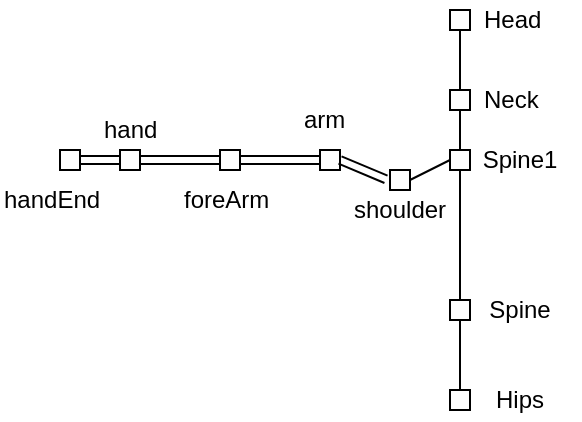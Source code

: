 <mxfile version="10.8.4" type="device"><diagram id="BxY3KXxlt8IKDC33JZYw" name="Page-1"><mxGraphModel dx="634" dy="386" grid="1" gridSize="10" guides="1" tooltips="1" connect="1" arrows="1" fold="1" page="1" pageScale="1" pageWidth="850" pageHeight="1100" math="0" shadow="0"><root><mxCell id="0"/><mxCell id="1" parent="0"/><mxCell id="p08zSEWNZpeI_E5zBX8x-6" value="" style="whiteSpace=wrap;html=1;aspect=fixed;" vertex="1" parent="1"><mxGeometry x="275" y="350" width="10" height="10" as="geometry"/></mxCell><mxCell id="p08zSEWNZpeI_E5zBX8x-7" value="" style="whiteSpace=wrap;html=1;aspect=fixed;" vertex="1" parent="1"><mxGeometry x="275" y="305" width="10" height="10" as="geometry"/></mxCell><mxCell id="p08zSEWNZpeI_E5zBX8x-8" value="" style="whiteSpace=wrap;html=1;aspect=fixed;" vertex="1" parent="1"><mxGeometry x="275" y="230" width="10" height="10" as="geometry"/></mxCell><mxCell id="p08zSEWNZpeI_E5zBX8x-9" value="" style="endArrow=none;html=1;" edge="1" parent="1" source="p08zSEWNZpeI_E5zBX8x-10"><mxGeometry width="50" height="50" relative="1" as="geometry"><mxPoint x="280" y="230" as="sourcePoint"/><mxPoint x="280" y="190" as="targetPoint"/></mxGeometry></mxCell><mxCell id="p08zSEWNZpeI_E5zBX8x-11" value="" style="whiteSpace=wrap;html=1;aspect=fixed;" vertex="1" parent="1"><mxGeometry x="245" y="240" width="10" height="10" as="geometry"/></mxCell><mxCell id="p08zSEWNZpeI_E5zBX8x-13" value="" style="whiteSpace=wrap;html=1;aspect=fixed;" vertex="1" parent="1"><mxGeometry x="210" y="230" width="10" height="10" as="geometry"/></mxCell><mxCell id="p08zSEWNZpeI_E5zBX8x-16" value="" style="endArrow=none;html=1;exitX=0.5;exitY=0;exitDx=0;exitDy=0;entryX=0.5;entryY=1;entryDx=0;entryDy=0;" edge="1" parent="1" source="p08zSEWNZpeI_E5zBX8x-7" target="p08zSEWNZpeI_E5zBX8x-8"><mxGeometry width="50" height="50" relative="1" as="geometry"><mxPoint x="279.5" y="290" as="sourcePoint"/><mxPoint x="279.5" y="250" as="targetPoint"/></mxGeometry></mxCell><mxCell id="p08zSEWNZpeI_E5zBX8x-17" value="" style="endArrow=none;html=1;exitX=0.5;exitY=0;exitDx=0;exitDy=0;entryX=0.5;entryY=1;entryDx=0;entryDy=0;" edge="1" parent="1" source="p08zSEWNZpeI_E5zBX8x-6" target="p08zSEWNZpeI_E5zBX8x-7"><mxGeometry width="50" height="50" relative="1" as="geometry"><mxPoint x="290" y="320" as="sourcePoint"/><mxPoint x="289.5" y="260" as="targetPoint"/></mxGeometry></mxCell><mxCell id="p08zSEWNZpeI_E5zBX8x-10" value="" style="whiteSpace=wrap;html=1;aspect=fixed;" vertex="1" parent="1"><mxGeometry x="275" y="200" width="10" height="10" as="geometry"/></mxCell><mxCell id="p08zSEWNZpeI_E5zBX8x-18" value="" style="endArrow=none;html=1;" edge="1" parent="1" target="p08zSEWNZpeI_E5zBX8x-10"><mxGeometry width="50" height="50" relative="1" as="geometry"><mxPoint x="280" y="230" as="sourcePoint"/><mxPoint x="280" y="190" as="targetPoint"/></mxGeometry></mxCell><mxCell id="p08zSEWNZpeI_E5zBX8x-19" value="" style="endArrow=none;html=1;" edge="1" parent="1"><mxGeometry width="50" height="50" relative="1" as="geometry"><mxPoint x="280" y="190" as="sourcePoint"/><mxPoint x="280" y="170" as="targetPoint"/></mxGeometry></mxCell><mxCell id="p08zSEWNZpeI_E5zBX8x-20" value="" style="whiteSpace=wrap;html=1;aspect=fixed;" vertex="1" parent="1"><mxGeometry x="275" y="160" width="10" height="10" as="geometry"/></mxCell><mxCell id="p08zSEWNZpeI_E5zBX8x-21" value="" style="shape=link;html=1;entryX=-0.2;entryY=0.467;entryDx=0;entryDy=0;exitX=1;exitY=0.5;exitDx=0;exitDy=0;strokeWidth=1;entryPerimeter=0;" edge="1" parent="1" source="p08zSEWNZpeI_E5zBX8x-13" target="p08zSEWNZpeI_E5zBX8x-11"><mxGeometry width="50" height="50" relative="1" as="geometry"><mxPoint x="265" y="255" as="sourcePoint"/><mxPoint x="285" y="245" as="targetPoint"/></mxGeometry></mxCell><mxCell id="p08zSEWNZpeI_E5zBX8x-22" value="" style="endArrow=none;html=1;entryX=0;entryY=0.5;entryDx=0;entryDy=0;exitX=1;exitY=0.5;exitDx=0;exitDy=0;" edge="1" parent="1" source="p08zSEWNZpeI_E5zBX8x-11" target="p08zSEWNZpeI_E5zBX8x-8"><mxGeometry width="50" height="50" relative="1" as="geometry"><mxPoint x="290" y="240" as="sourcePoint"/><mxPoint x="290" y="220" as="targetPoint"/></mxGeometry></mxCell><mxCell id="p08zSEWNZpeI_E5zBX8x-23" value="" style="whiteSpace=wrap;html=1;aspect=fixed;" vertex="1" parent="1"><mxGeometry x="160" y="230" width="10" height="10" as="geometry"/></mxCell><mxCell id="p08zSEWNZpeI_E5zBX8x-24" value="" style="whiteSpace=wrap;html=1;aspect=fixed;" vertex="1" parent="1"><mxGeometry x="110" y="230" width="10" height="10" as="geometry"/></mxCell><mxCell id="p08zSEWNZpeI_E5zBX8x-25" value="" style="whiteSpace=wrap;html=1;aspect=fixed;" vertex="1" parent="1"><mxGeometry x="80" y="230" width="10" height="10" as="geometry"/></mxCell><mxCell id="p08zSEWNZpeI_E5zBX8x-26" value="" style="shape=link;html=1;entryX=0;entryY=0.5;entryDx=0;entryDy=0;exitX=1;exitY=0.5;exitDx=0;exitDy=0;strokeWidth=1;" edge="1" parent="1" source="p08zSEWNZpeI_E5zBX8x-23" target="p08zSEWNZpeI_E5zBX8x-13"><mxGeometry width="50" height="50" relative="1" as="geometry"><mxPoint x="230" y="245" as="sourcePoint"/><mxPoint x="253" y="254.667" as="targetPoint"/></mxGeometry></mxCell><mxCell id="p08zSEWNZpeI_E5zBX8x-27" value="" style="shape=link;html=1;entryX=0;entryY=0.5;entryDx=0;entryDy=0;exitX=1;exitY=0.5;exitDx=0;exitDy=0;strokeWidth=1;" edge="1" parent="1" source="p08zSEWNZpeI_E5zBX8x-24" target="p08zSEWNZpeI_E5zBX8x-23"><mxGeometry width="50" height="50" relative="1" as="geometry"><mxPoint x="180" y="245" as="sourcePoint"/><mxPoint x="220" y="245" as="targetPoint"/></mxGeometry></mxCell><mxCell id="p08zSEWNZpeI_E5zBX8x-28" value="" style="shape=link;html=1;entryX=0;entryY=0.5;entryDx=0;entryDy=0;strokeWidth=1;" edge="1" parent="1" source="p08zSEWNZpeI_E5zBX8x-25" target="p08zSEWNZpeI_E5zBX8x-24"><mxGeometry width="50" height="50" relative="1" as="geometry"><mxPoint x="130" y="245" as="sourcePoint"/><mxPoint x="170" y="245" as="targetPoint"/></mxGeometry></mxCell><mxCell id="p08zSEWNZpeI_E5zBX8x-29" value="Hips" style="text;html=1;strokeColor=none;fillColor=none;align=center;verticalAlign=middle;whiteSpace=wrap;rounded=0;" vertex="1" parent="1"><mxGeometry x="290" y="345" width="40" height="20" as="geometry"/></mxCell><mxCell id="p08zSEWNZpeI_E5zBX8x-30" value="Spine" style="text;html=1;strokeColor=none;fillColor=none;align=center;verticalAlign=middle;whiteSpace=wrap;rounded=0;" vertex="1" parent="1"><mxGeometry x="290" y="300" width="40" height="20" as="geometry"/></mxCell><mxCell id="p08zSEWNZpeI_E5zBX8x-32" value="Spine1" style="text;html=1;strokeColor=none;fillColor=none;align=center;verticalAlign=middle;whiteSpace=wrap;rounded=0;" vertex="1" parent="1"><mxGeometry x="290" y="225" width="40" height="20" as="geometry"/></mxCell><mxCell id="p08zSEWNZpeI_E5zBX8x-33" value="Neck" style="text;html=1;resizable=0;points=[];autosize=1;align=left;verticalAlign=top;spacingTop=-4;" vertex="1" parent="1"><mxGeometry x="290" y="195" width="40" height="20" as="geometry"/></mxCell><mxCell id="p08zSEWNZpeI_E5zBX8x-34" value="Head" style="text;html=1;resizable=0;points=[];autosize=1;align=left;verticalAlign=top;spacingTop=-4;" vertex="1" parent="1"><mxGeometry x="290" y="155" width="50" height="20" as="geometry"/></mxCell><mxCell id="p08zSEWNZpeI_E5zBX8x-35" value="shoulder" style="text;html=1;resizable=0;points=[];autosize=1;align=left;verticalAlign=top;spacingTop=-4;" vertex="1" parent="1"><mxGeometry x="225" y="250" width="60" height="20" as="geometry"/></mxCell><mxCell id="p08zSEWNZpeI_E5zBX8x-36" value="arm" style="text;html=1;resizable=0;points=[];autosize=1;align=left;verticalAlign=top;spacingTop=-4;" vertex="1" parent="1"><mxGeometry x="200" y="205" width="40" height="20" as="geometry"/></mxCell><mxCell id="p08zSEWNZpeI_E5zBX8x-37" value="foreArm" style="text;html=1;resizable=0;points=[];autosize=1;align=left;verticalAlign=top;spacingTop=-4;" vertex="1" parent="1"><mxGeometry x="140" y="245" width="60" height="20" as="geometry"/></mxCell><mxCell id="p08zSEWNZpeI_E5zBX8x-38" value="hand" style="text;html=1;resizable=0;points=[];autosize=1;align=left;verticalAlign=top;spacingTop=-4;" vertex="1" parent="1"><mxGeometry x="100" y="210" width="40" height="20" as="geometry"/></mxCell><mxCell id="p08zSEWNZpeI_E5zBX8x-39" value="handEnd" style="text;html=1;resizable=0;points=[];autosize=1;align=left;verticalAlign=top;spacingTop=-4;" vertex="1" parent="1"><mxGeometry x="50" y="245" width="70" height="20" as="geometry"/></mxCell></root></mxGraphModel></diagram></mxfile>